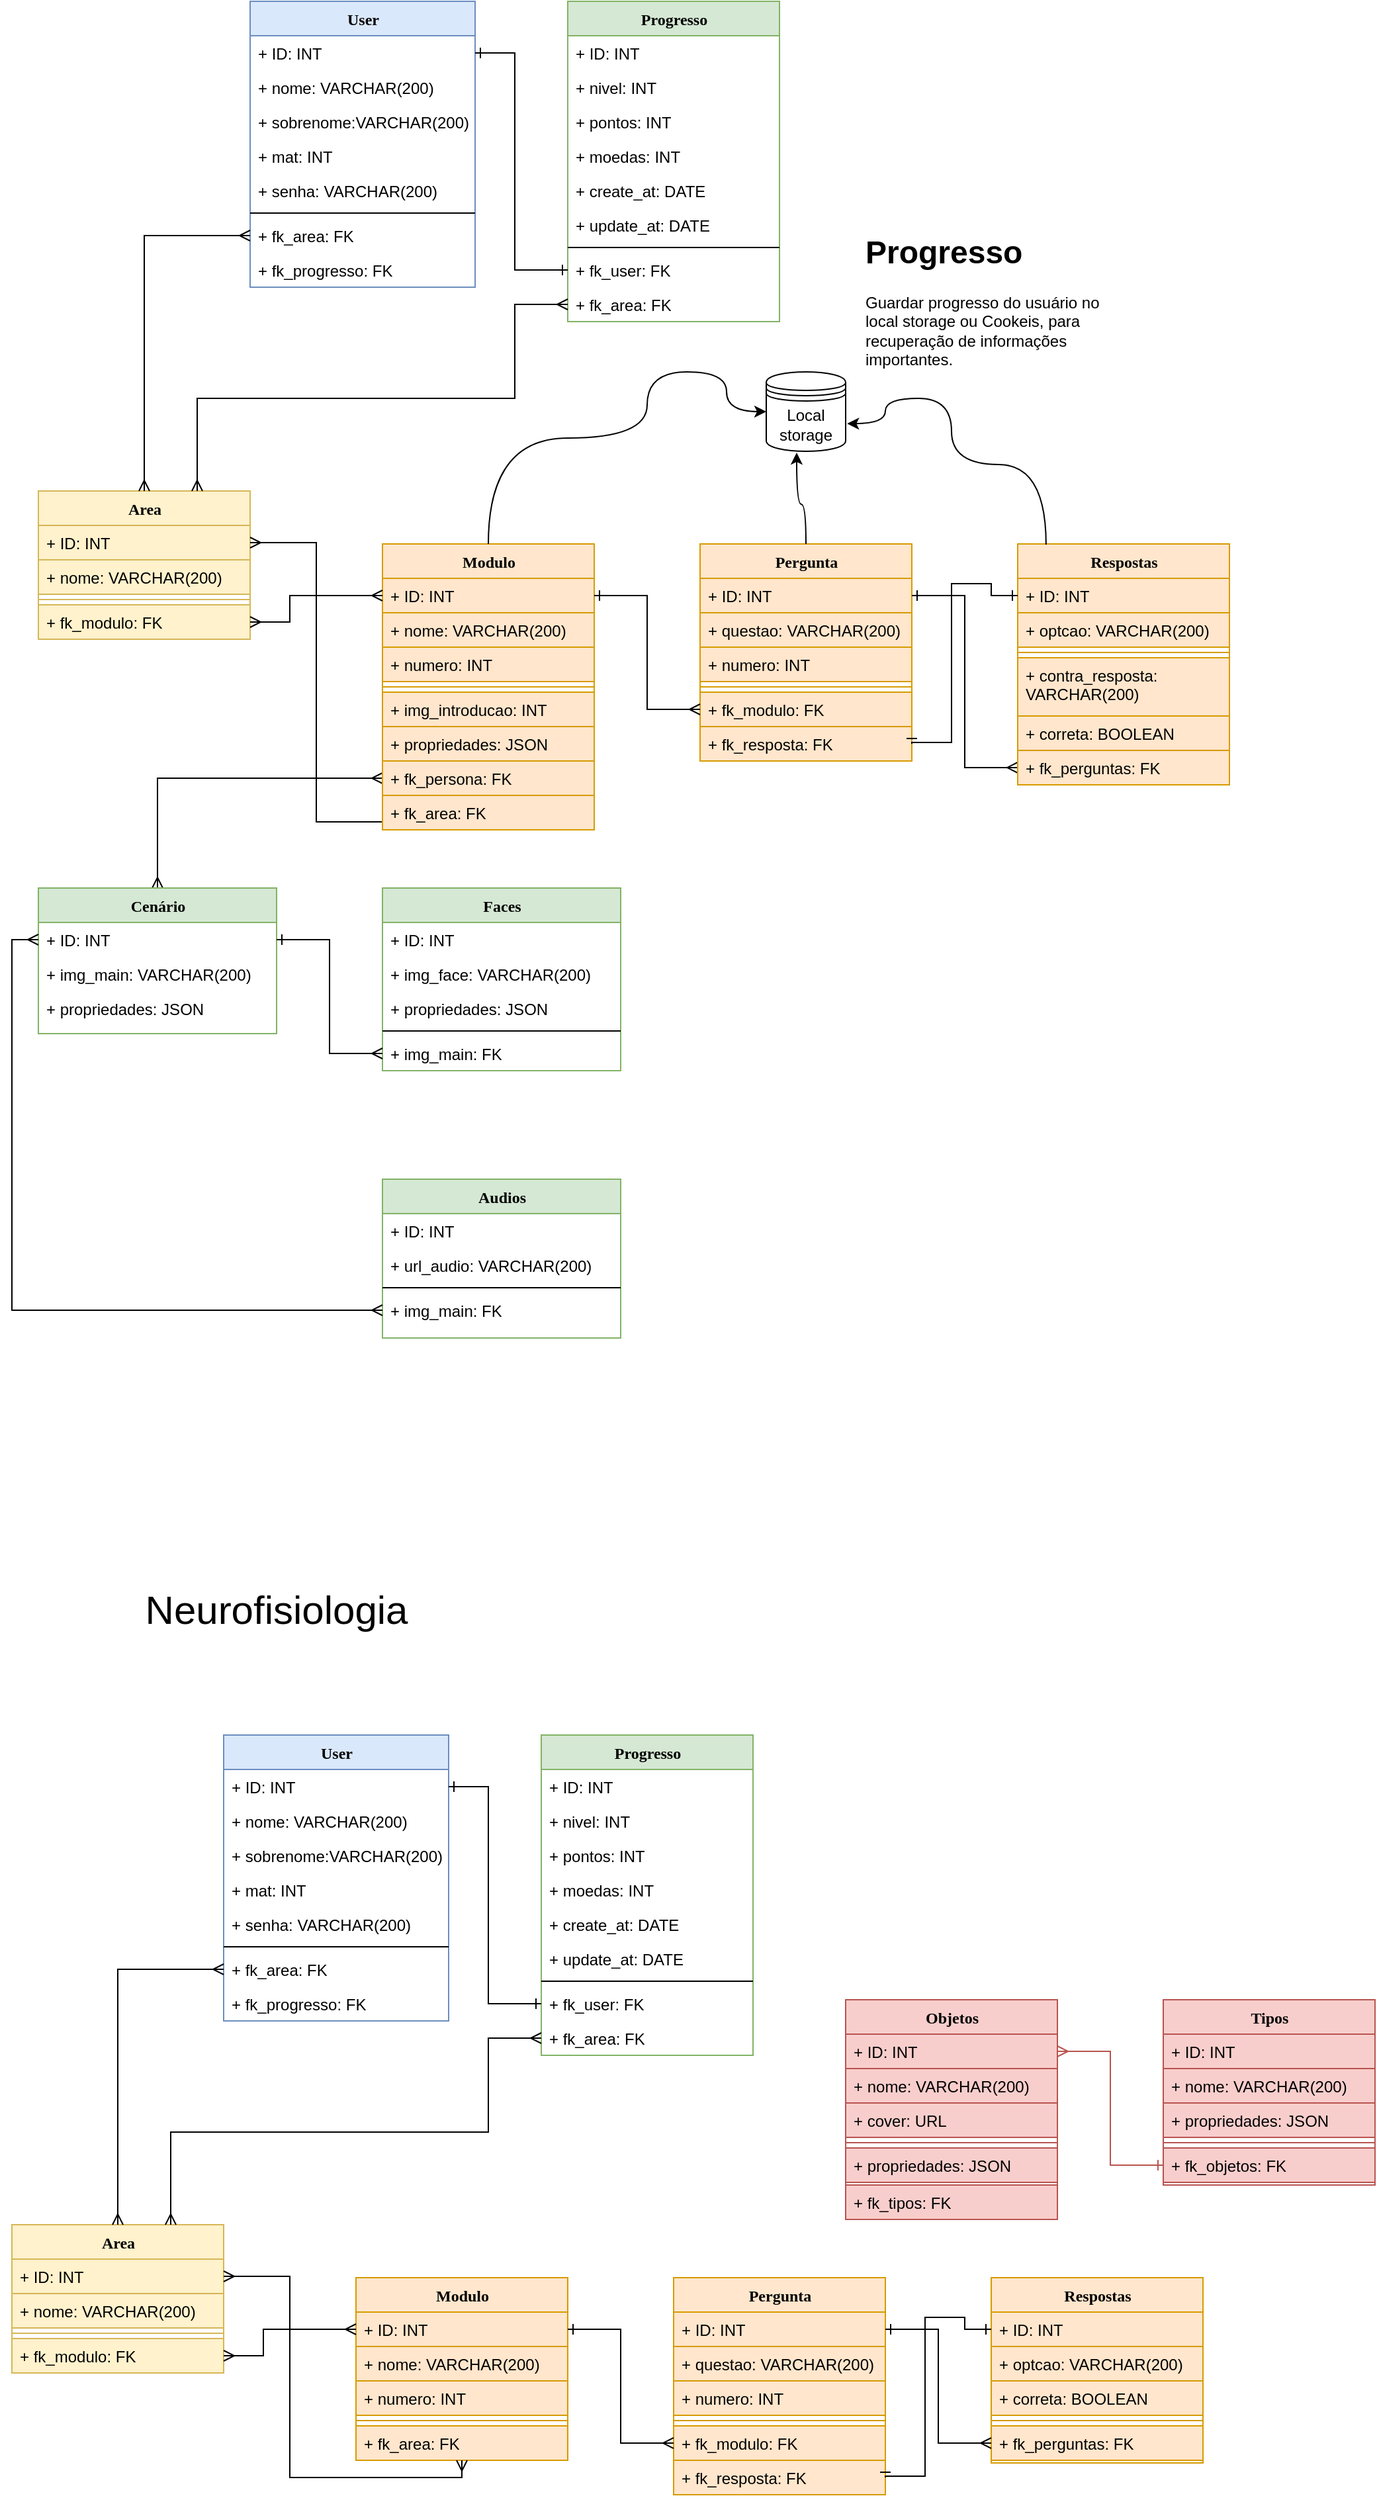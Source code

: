 <mxfile version="22.1.18" type="google">
  <diagram name="DATA-BASE" id="9f46799a-70d6-7492-0946-bef42562c5a5">
    <mxGraphModel grid="1" page="1" gridSize="10" guides="1" tooltips="1" connect="1" arrows="1" fold="1" pageScale="1" pageWidth="1100" pageHeight="850" background="none" math="0" shadow="0">
      <root>
        <mxCell id="0" />
        <mxCell id="1" parent="0" />
        <mxCell id="78961159f06e98e8-17" value="User" style="swimlane;html=1;fontStyle=1;align=center;verticalAlign=top;childLayout=stackLayout;horizontal=1;startSize=26;horizontalStack=0;resizeParent=1;resizeLast=0;collapsible=1;marginBottom=0;swimlaneFillColor=#ffffff;rounded=0;shadow=0;comic=0;labelBackgroundColor=none;strokeWidth=1;fillColor=#dae8fc;fontFamily=Verdana;fontSize=12;strokeColor=#6c8ebf;" vertex="1" parent="1">
          <mxGeometry x="260" y="90" width="170" height="216" as="geometry" />
        </mxCell>
        <mxCell id="beg47-VF8UMY4uPwp7Ge-43" value="+ ID: INT" style="text;html=1;strokeColor=none;fillColor=none;align=left;verticalAlign=top;spacingLeft=4;spacingRight=4;whiteSpace=wrap;overflow=hidden;rotatable=0;points=[[0,0.5],[1,0.5]];portConstraint=eastwest;" vertex="1" parent="78961159f06e98e8-17">
          <mxGeometry y="26" width="170" height="26" as="geometry" />
        </mxCell>
        <mxCell id="78961159f06e98e8-21" value="+ nome: VARCHAR(200)" style="text;html=1;strokeColor=none;fillColor=none;align=left;verticalAlign=top;spacingLeft=4;spacingRight=4;whiteSpace=wrap;overflow=hidden;rotatable=0;points=[[0,0.5],[1,0.5]];portConstraint=eastwest;" vertex="1" parent="78961159f06e98e8-17">
          <mxGeometry y="52" width="170" height="26" as="geometry" />
        </mxCell>
        <mxCell id="78961159f06e98e8-23" value="+ sobrenome:VARCHAR(200)" style="text;html=1;strokeColor=none;fillColor=none;align=left;verticalAlign=top;spacingLeft=4;spacingRight=4;whiteSpace=wrap;overflow=hidden;rotatable=0;points=[[0,0.5],[1,0.5]];portConstraint=eastwest;" vertex="1" parent="78961159f06e98e8-17">
          <mxGeometry y="78" width="170" height="26" as="geometry" />
        </mxCell>
        <mxCell id="78961159f06e98e8-25" value="+ mat: INT" style="text;html=1;strokeColor=none;fillColor=none;align=left;verticalAlign=top;spacingLeft=4;spacingRight=4;whiteSpace=wrap;overflow=hidden;rotatable=0;points=[[0,0.5],[1,0.5]];portConstraint=eastwest;" vertex="1" parent="78961159f06e98e8-17">
          <mxGeometry y="104" width="170" height="26" as="geometry" />
        </mxCell>
        <mxCell id="78961159f06e98e8-26" value="+ senha: VARCHAR(200)" style="text;html=1;strokeColor=none;fillColor=none;align=left;verticalAlign=top;spacingLeft=4;spacingRight=4;whiteSpace=wrap;overflow=hidden;rotatable=0;points=[[0,0.5],[1,0.5]];portConstraint=eastwest;" vertex="1" parent="78961159f06e98e8-17">
          <mxGeometry y="130" width="170" height="26" as="geometry" />
        </mxCell>
        <mxCell id="78961159f06e98e8-19" value="" style="line;html=1;strokeWidth=1;fillColor=none;align=left;verticalAlign=middle;spacingTop=-1;spacingLeft=3;spacingRight=3;rotatable=0;labelPosition=right;points=[];portConstraint=eastwest;" vertex="1" parent="78961159f06e98e8-17">
          <mxGeometry y="156" width="170" height="8" as="geometry" />
        </mxCell>
        <mxCell id="78961159f06e98e8-20" value="+ fk_area: FK" style="text;html=1;strokeColor=none;fillColor=none;align=left;verticalAlign=top;spacingLeft=4;spacingRight=4;whiteSpace=wrap;overflow=hidden;rotatable=0;points=[[0,0.5],[1,0.5]];portConstraint=eastwest;" vertex="1" parent="78961159f06e98e8-17">
          <mxGeometry y="164" width="170" height="26" as="geometry" />
        </mxCell>
        <mxCell id="78961159f06e98e8-27" value="+ fk_progresso: FK" style="text;html=1;strokeColor=none;fillColor=none;align=left;verticalAlign=top;spacingLeft=4;spacingRight=4;whiteSpace=wrap;overflow=hidden;rotatable=0;points=[[0,0.5],[1,0.5]];portConstraint=eastwest;" vertex="1" parent="78961159f06e98e8-17">
          <mxGeometry y="190" width="170" height="26" as="geometry" />
        </mxCell>
        <mxCell id="78961159f06e98e8-30" value="Area" style="swimlane;html=1;fontStyle=1;align=center;verticalAlign=top;childLayout=stackLayout;horizontal=1;startSize=26;horizontalStack=0;resizeParent=1;resizeLast=0;collapsible=1;marginBottom=0;swimlaneFillColor=#ffffff;rounded=0;shadow=0;comic=0;labelBackgroundColor=none;strokeWidth=1;fillColor=#fff2cc;fontFamily=Verdana;fontSize=12;strokeColor=#d6b656;" vertex="1" parent="1">
          <mxGeometry x="100" y="460" width="160" height="112" as="geometry" />
        </mxCell>
        <mxCell id="78961159f06e98e8-31" value="+ ID: INT" style="text;html=1;strokeColor=#d6b656;fillColor=#fff2cc;align=left;verticalAlign=top;spacingLeft=4;spacingRight=4;whiteSpace=wrap;overflow=hidden;rotatable=0;points=[[0,0.5],[1,0.5]];portConstraint=eastwest;" vertex="1" parent="78961159f06e98e8-30">
          <mxGeometry y="26" width="160" height="26" as="geometry" />
        </mxCell>
        <mxCell id="78961159f06e98e8-32" value="+ nome: VARCHAR(200)" style="text;html=1;strokeColor=#d6b656;fillColor=#fff2cc;align=left;verticalAlign=top;spacingLeft=4;spacingRight=4;whiteSpace=wrap;overflow=hidden;rotatable=0;points=[[0,0.5],[1,0.5]];portConstraint=eastwest;" vertex="1" parent="78961159f06e98e8-30">
          <mxGeometry y="52" width="160" height="26" as="geometry" />
        </mxCell>
        <mxCell id="78961159f06e98e8-38" value="" style="line;html=1;strokeWidth=1;fillColor=#fff2cc;align=left;verticalAlign=middle;spacingTop=-1;spacingLeft=3;spacingRight=3;rotatable=0;labelPosition=right;points=[];portConstraint=eastwest;strokeColor=#d6b656;" vertex="1" parent="78961159f06e98e8-30">
          <mxGeometry y="78" width="160" height="8" as="geometry" />
        </mxCell>
        <mxCell id="78961159f06e98e8-39" value="+ fk_modulo: FK" style="text;html=1;strokeColor=#d6b656;fillColor=#fff2cc;align=left;verticalAlign=top;spacingLeft=4;spacingRight=4;whiteSpace=wrap;overflow=hidden;rotatable=0;points=[[0,0.5],[1,0.5]];portConstraint=eastwest;" vertex="1" parent="78961159f06e98e8-30">
          <mxGeometry y="86" width="160" height="26" as="geometry" />
        </mxCell>
        <mxCell id="78961159f06e98e8-43" value="Modulo" style="swimlane;html=1;fontStyle=1;align=center;verticalAlign=top;childLayout=stackLayout;horizontal=1;startSize=26;horizontalStack=0;resizeParent=1;resizeLast=0;collapsible=1;marginBottom=0;swimlaneFillColor=#ffffff;rounded=0;shadow=0;comic=0;labelBackgroundColor=none;strokeWidth=1;fillColor=#ffe6cc;fontFamily=Verdana;fontSize=12;strokeColor=#d79b00;" vertex="1" parent="1">
          <mxGeometry x="360" y="500" width="160" height="164" as="geometry" />
        </mxCell>
        <mxCell id="78961159f06e98e8-44" value="+ ID: INT" style="text;html=1;strokeColor=#d79b00;fillColor=#ffe6cc;align=left;verticalAlign=top;spacingLeft=4;spacingRight=4;whiteSpace=wrap;overflow=hidden;rotatable=0;points=[[0,0.5],[1,0.5]];portConstraint=eastwest;" vertex="1" parent="78961159f06e98e8-43">
          <mxGeometry y="26" width="160" height="26" as="geometry" />
        </mxCell>
        <mxCell id="78961159f06e98e8-45" value="+ nome: VARCHAR(200)" style="text;html=1;strokeColor=#d79b00;fillColor=#ffe6cc;align=left;verticalAlign=top;spacingLeft=4;spacingRight=4;whiteSpace=wrap;overflow=hidden;rotatable=0;points=[[0,0.5],[1,0.5]];portConstraint=eastwest;" vertex="1" parent="78961159f06e98e8-43">
          <mxGeometry y="52" width="160" height="26" as="geometry" />
        </mxCell>
        <mxCell id="78961159f06e98e8-49" value="+ numero: INT" style="text;html=1;strokeColor=#d79b00;fillColor=#ffe6cc;align=left;verticalAlign=top;spacingLeft=4;spacingRight=4;whiteSpace=wrap;overflow=hidden;rotatable=0;points=[[0,0.5],[1,0.5]];portConstraint=eastwest;" vertex="1" parent="78961159f06e98e8-43">
          <mxGeometry y="78" width="160" height="26" as="geometry" />
        </mxCell>
        <mxCell id="78961159f06e98e8-51" value="" style="line;html=1;strokeWidth=1;fillColor=#ffe6cc;align=left;verticalAlign=middle;spacingTop=-1;spacingLeft=3;spacingRight=3;rotatable=0;labelPosition=right;points=[];portConstraint=eastwest;strokeColor=#d79b00;" vertex="1" parent="78961159f06e98e8-43">
          <mxGeometry y="104" width="160" height="8" as="geometry" />
        </mxCell>
        <mxCell id="oX6lLLU1Of2qMN8FdFvv-1" value="+ img_introducao: INT" style="text;html=1;strokeColor=#d79b00;fillColor=#ffe6cc;align=left;verticalAlign=top;spacingLeft=4;spacingRight=4;whiteSpace=wrap;overflow=hidden;rotatable=0;points=[[0,0.5],[1,0.5]];portConstraint=eastwest;" vertex="1" parent="78961159f06e98e8-43">
          <mxGeometry y="112" width="160" height="26" as="geometry" />
        </mxCell>
        <mxCell id="oX6lLLU1Of2qMN8FdFvv-2" value="+ propriedades: JSON" style="text;html=1;strokeColor=#d79b00;fillColor=#ffe6cc;align=left;verticalAlign=top;spacingLeft=4;spacingRight=4;whiteSpace=wrap;overflow=hidden;rotatable=0;points=[[0,0.5],[1,0.5]];portConstraint=eastwest;" vertex="1" parent="78961159f06e98e8-43">
          <mxGeometry y="138" width="160" height="26" as="geometry" />
        </mxCell>
        <mxCell id="beg47-VF8UMY4uPwp7Ge-9" value="Respostas" style="swimlane;html=1;fontStyle=1;align=center;verticalAlign=top;childLayout=stackLayout;horizontal=1;startSize=26;horizontalStack=0;resizeParent=1;resizeLast=0;collapsible=1;marginBottom=0;swimlaneFillColor=#ffffff;rounded=0;shadow=0;comic=0;labelBackgroundColor=none;strokeWidth=1;fillColor=#ffe6cc;fontFamily=Verdana;fontSize=12;strokeColor=#d79b00;" vertex="1" parent="1">
          <mxGeometry x="840" y="500" width="160" height="140" as="geometry" />
        </mxCell>
        <mxCell id="beg47-VF8UMY4uPwp7Ge-10" value="+ ID: INT" style="text;html=1;strokeColor=#d79b00;fillColor=#ffe6cc;align=left;verticalAlign=top;spacingLeft=4;spacingRight=4;whiteSpace=wrap;overflow=hidden;rotatable=0;points=[[0,0.5],[1,0.5]];portConstraint=eastwest;" vertex="1" parent="beg47-VF8UMY4uPwp7Ge-9">
          <mxGeometry y="26" width="160" height="26" as="geometry" />
        </mxCell>
        <mxCell id="beg47-VF8UMY4uPwp7Ge-11" value="+ optcao: VARCHAR(200)" style="text;html=1;strokeColor=#d79b00;fillColor=#ffe6cc;align=left;verticalAlign=top;spacingLeft=4;spacingRight=4;whiteSpace=wrap;overflow=hidden;rotatable=0;points=[[0,0.5],[1,0.5]];portConstraint=eastwest;" vertex="1" parent="beg47-VF8UMY4uPwp7Ge-9">
          <mxGeometry y="52" width="160" height="26" as="geometry" />
        </mxCell>
        <mxCell id="beg47-VF8UMY4uPwp7Ge-14" value="" style="line;html=1;strokeWidth=1;fillColor=#ffe6cc;align=left;verticalAlign=middle;spacingTop=-1;spacingLeft=3;spacingRight=3;rotatable=0;labelPosition=right;points=[];portConstraint=eastwest;strokeColor=#d79b00;" vertex="1" parent="beg47-VF8UMY4uPwp7Ge-9">
          <mxGeometry y="78" width="160" height="8" as="geometry" />
        </mxCell>
        <mxCell id="WMBkzQiCHUTAvZNzqMJ8-2" value="+ contra_resposta: VARCHAR(200)" style="text;html=1;strokeColor=#d79b00;fillColor=#ffe6cc;align=left;verticalAlign=top;spacingLeft=4;spacingRight=4;whiteSpace=wrap;overflow=hidden;rotatable=0;points=[[0,0.5],[1,0.5]];portConstraint=eastwest;" vertex="1" parent="beg47-VF8UMY4uPwp7Ge-9">
          <mxGeometry y="86" width="160" height="44" as="geometry" />
        </mxCell>
        <mxCell id="beg47-VF8UMY4uPwp7Ge-18" value="Pergunta" style="swimlane;html=1;fontStyle=1;align=center;verticalAlign=top;childLayout=stackLayout;horizontal=1;startSize=26;horizontalStack=0;resizeParent=1;resizeLast=0;collapsible=1;marginBottom=0;swimlaneFillColor=#ffffff;rounded=0;shadow=0;comic=0;labelBackgroundColor=none;strokeWidth=1;fillColor=#ffe6cc;fontFamily=Verdana;fontSize=12;strokeColor=#d79b00;" vertex="1" parent="1">
          <mxGeometry x="600" y="500" width="160" height="164" as="geometry" />
        </mxCell>
        <mxCell id="beg47-VF8UMY4uPwp7Ge-19" value="+ ID: INT" style="text;html=1;strokeColor=#d79b00;fillColor=#ffe6cc;align=left;verticalAlign=top;spacingLeft=4;spacingRight=4;whiteSpace=wrap;overflow=hidden;rotatable=0;points=[[0,0.5],[1,0.5]];portConstraint=eastwest;" vertex="1" parent="beg47-VF8UMY4uPwp7Ge-18">
          <mxGeometry y="26" width="160" height="26" as="geometry" />
        </mxCell>
        <mxCell id="beg47-VF8UMY4uPwp7Ge-20" value="+ questao: VARCHAR(200)" style="text;html=1;strokeColor=#d79b00;fillColor=#ffe6cc;align=left;verticalAlign=top;spacingLeft=4;spacingRight=4;whiteSpace=wrap;overflow=hidden;rotatable=0;points=[[0,0.5],[1,0.5]];portConstraint=eastwest;" vertex="1" parent="beg47-VF8UMY4uPwp7Ge-18">
          <mxGeometry y="52" width="160" height="26" as="geometry" />
        </mxCell>
        <mxCell id="beg47-VF8UMY4uPwp7Ge-21" value="+ numero: INT" style="text;html=1;strokeColor=#d79b00;fillColor=#ffe6cc;align=left;verticalAlign=top;spacingLeft=4;spacingRight=4;whiteSpace=wrap;overflow=hidden;rotatable=0;points=[[0,0.5],[1,0.5]];portConstraint=eastwest;" vertex="1" parent="beg47-VF8UMY4uPwp7Ge-18">
          <mxGeometry y="78" width="160" height="26" as="geometry" />
        </mxCell>
        <mxCell id="beg47-VF8UMY4uPwp7Ge-23" value="" style="line;html=1;strokeWidth=1;fillColor=#ffe6cc;align=left;verticalAlign=middle;spacingTop=-1;spacingLeft=3;spacingRight=3;rotatable=0;labelPosition=right;points=[];portConstraint=eastwest;strokeColor=#d79b00;" vertex="1" parent="beg47-VF8UMY4uPwp7Ge-18">
          <mxGeometry y="104" width="160" height="8" as="geometry" />
        </mxCell>
        <mxCell id="beg47-VF8UMY4uPwp7Ge-24" value="+ fk_modulo: FK" style="text;html=1;strokeColor=#d79b00;fillColor=#ffe6cc;align=left;verticalAlign=top;spacingLeft=4;spacingRight=4;whiteSpace=wrap;overflow=hidden;rotatable=0;points=[[0,0.5],[1,0.5]];portConstraint=eastwest;" vertex="1" parent="beg47-VF8UMY4uPwp7Ge-18">
          <mxGeometry y="112" width="160" height="26" as="geometry" />
        </mxCell>
        <mxCell id="C6D04rZ0fl_inAqy1CcV-1" value="+ fk_resposta: FK" style="text;html=1;strokeColor=#d79b00;fillColor=#ffe6cc;align=left;verticalAlign=top;spacingLeft=4;spacingRight=4;whiteSpace=wrap;overflow=hidden;rotatable=0;points=[[0,0.5],[1,0.5]];portConstraint=eastwest;" vertex="1" parent="beg47-VF8UMY4uPwp7Ge-18">
          <mxGeometry y="138" width="160" height="26" as="geometry" />
        </mxCell>
        <mxCell id="beg47-VF8UMY4uPwp7Ge-26" style="edgeStyle=orthogonalEdgeStyle;rounded=0;orthogonalLoop=1;jettySize=auto;html=1;exitX=0;exitY=0.5;exitDx=0;exitDy=0;startArrow=ERmany;startFill=0;endArrow=ERmany;endFill=0;" edge="1" parent="1" source="78961159f06e98e8-20" target="78961159f06e98e8-30">
          <mxGeometry relative="1" as="geometry" />
        </mxCell>
        <mxCell id="beg47-VF8UMY4uPwp7Ge-27" value="Progresso" style="swimlane;html=1;fontStyle=1;align=center;verticalAlign=top;childLayout=stackLayout;horizontal=1;startSize=26;horizontalStack=0;resizeParent=1;resizeLast=0;collapsible=1;marginBottom=0;swimlaneFillColor=#ffffff;rounded=0;shadow=0;comic=0;labelBackgroundColor=none;strokeWidth=1;fillColor=#d5e8d4;fontFamily=Verdana;fontSize=12;strokeColor=#82b366;" vertex="1" parent="1">
          <mxGeometry x="500" y="90" width="160" height="242" as="geometry">
            <mxRectangle x="500" y="90" width="110" height="30" as="alternateBounds" />
          </mxGeometry>
        </mxCell>
        <mxCell id="beg47-VF8UMY4uPwp7Ge-45" value="+ ID: INT" style="text;html=1;strokeColor=none;fillColor=none;align=left;verticalAlign=top;spacingLeft=4;spacingRight=4;whiteSpace=wrap;overflow=hidden;rotatable=0;points=[[0,0.5],[1,0.5]];portConstraint=eastwest;" vertex="1" parent="beg47-VF8UMY4uPwp7Ge-27">
          <mxGeometry y="26" width="160" height="26" as="geometry" />
        </mxCell>
        <mxCell id="beg47-VF8UMY4uPwp7Ge-30" value="+ nivel: INT" style="text;html=1;strokeColor=none;fillColor=none;align=left;verticalAlign=top;spacingLeft=4;spacingRight=4;whiteSpace=wrap;overflow=hidden;rotatable=0;points=[[0,0.5],[1,0.5]];portConstraint=eastwest;" vertex="1" parent="beg47-VF8UMY4uPwp7Ge-27">
          <mxGeometry y="52" width="160" height="26" as="geometry" />
        </mxCell>
        <mxCell id="beg47-VF8UMY4uPwp7Ge-31" value="+ pontos: INT" style="text;html=1;strokeColor=none;fillColor=none;align=left;verticalAlign=top;spacingLeft=4;spacingRight=4;whiteSpace=wrap;overflow=hidden;rotatable=0;points=[[0,0.5],[1,0.5]];portConstraint=eastwest;" vertex="1" parent="beg47-VF8UMY4uPwp7Ge-27">
          <mxGeometry y="78" width="160" height="26" as="geometry" />
        </mxCell>
        <mxCell id="beg47-VF8UMY4uPwp7Ge-32" value="+ moedas: INT" style="text;html=1;strokeColor=none;fillColor=none;align=left;verticalAlign=top;spacingLeft=4;spacingRight=4;whiteSpace=wrap;overflow=hidden;rotatable=0;points=[[0,0.5],[1,0.5]];portConstraint=eastwest;" vertex="1" parent="beg47-VF8UMY4uPwp7Ge-27">
          <mxGeometry y="104" width="160" height="26" as="geometry" />
        </mxCell>
        <mxCell id="beg47-VF8UMY4uPwp7Ge-41" value="+ create_at: DATE" style="text;html=1;strokeColor=none;fillColor=none;align=left;verticalAlign=top;spacingLeft=4;spacingRight=4;whiteSpace=wrap;overflow=hidden;rotatable=0;points=[[0,0.5],[1,0.5]];portConstraint=eastwest;" vertex="1" parent="beg47-VF8UMY4uPwp7Ge-27">
          <mxGeometry y="130" width="160" height="26" as="geometry" />
        </mxCell>
        <mxCell id="beg47-VF8UMY4uPwp7Ge-40" value="+ update_at: DATE" style="text;html=1;strokeColor=none;fillColor=none;align=left;verticalAlign=top;spacingLeft=4;spacingRight=4;whiteSpace=wrap;overflow=hidden;rotatable=0;points=[[0,0.5],[1,0.5]];portConstraint=eastwest;" vertex="1" parent="beg47-VF8UMY4uPwp7Ge-27">
          <mxGeometry y="156" width="160" height="26" as="geometry" />
        </mxCell>
        <mxCell id="beg47-VF8UMY4uPwp7Ge-33" value="" style="line;html=1;strokeWidth=1;fillColor=none;align=left;verticalAlign=middle;spacingTop=-1;spacingLeft=3;spacingRight=3;rotatable=0;labelPosition=right;points=[];portConstraint=eastwest;" vertex="1" parent="beg47-VF8UMY4uPwp7Ge-27">
          <mxGeometry y="182" width="160" height="8" as="geometry" />
        </mxCell>
        <mxCell id="beg47-VF8UMY4uPwp7Ge-39" value="+ fk_user: FK" style="text;html=1;strokeColor=none;fillColor=none;align=left;verticalAlign=top;spacingLeft=4;spacingRight=4;whiteSpace=wrap;overflow=hidden;rotatable=0;points=[[0,0.5],[1,0.5]];portConstraint=eastwest;" vertex="1" parent="beg47-VF8UMY4uPwp7Ge-27">
          <mxGeometry y="190" width="160" height="26" as="geometry" />
        </mxCell>
        <mxCell id="beg47-VF8UMY4uPwp7Ge-34" value="+ fk_area: FK" style="text;html=1;strokeColor=none;fillColor=none;align=left;verticalAlign=top;spacingLeft=4;spacingRight=4;whiteSpace=wrap;overflow=hidden;rotatable=0;points=[[0,0.5],[1,0.5]];portConstraint=eastwest;" vertex="1" parent="beg47-VF8UMY4uPwp7Ge-27">
          <mxGeometry y="216" width="160" height="26" as="geometry" />
        </mxCell>
        <mxCell id="beg47-VF8UMY4uPwp7Ge-42" style="edgeStyle=orthogonalEdgeStyle;rounded=0;orthogonalLoop=1;jettySize=auto;html=1;exitX=0;exitY=0.5;exitDx=0;exitDy=0;entryX=1;entryY=0.5;entryDx=0;entryDy=0;startArrow=ERone;startFill=0;endArrow=ERone;endFill=0;" edge="1" parent="1" source="beg47-VF8UMY4uPwp7Ge-39" target="beg47-VF8UMY4uPwp7Ge-43">
          <mxGeometry relative="1" as="geometry">
            <Array as="points">
              <mxPoint x="460" y="293" />
              <mxPoint x="460" y="129" />
            </Array>
          </mxGeometry>
        </mxCell>
        <mxCell id="beg47-VF8UMY4uPwp7Ge-46" style="edgeStyle=orthogonalEdgeStyle;rounded=0;orthogonalLoop=1;jettySize=auto;html=1;exitX=0;exitY=0.5;exitDx=0;exitDy=0;entryX=0.75;entryY=0;entryDx=0;entryDy=0;endArrow=ERmany;endFill=0;startArrow=ERmany;startFill=0;" edge="1" parent="1" source="beg47-VF8UMY4uPwp7Ge-34" target="78961159f06e98e8-30">
          <mxGeometry relative="1" as="geometry">
            <Array as="points">
              <mxPoint x="460" y="319" />
              <mxPoint x="460" y="390" />
              <mxPoint x="220" y="390" />
            </Array>
          </mxGeometry>
        </mxCell>
        <mxCell id="beg47-VF8UMY4uPwp7Ge-48" style="edgeStyle=orthogonalEdgeStyle;rounded=0;orthogonalLoop=1;jettySize=auto;html=1;exitX=1;exitY=0.5;exitDx=0;exitDy=0;endArrow=ERmany;endFill=0;startArrow=ERmany;startFill=0;entryX=0.498;entryY=1.007;entryDx=0;entryDy=0;entryPerimeter=0;" edge="1" parent="1" source="78961159f06e98e8-31" target="KYvkh77l0pfcZgYeeCrb-2">
          <mxGeometry relative="1" as="geometry">
            <Array as="points">
              <mxPoint x="310" y="499" />
              <mxPoint x="310" y="710" />
              <mxPoint x="440" y="710" />
            </Array>
            <mxPoint x="440" y="710" as="targetPoint" />
          </mxGeometry>
        </mxCell>
        <mxCell id="beg47-VF8UMY4uPwp7Ge-49" style="edgeStyle=orthogonalEdgeStyle;rounded=0;orthogonalLoop=1;jettySize=auto;html=1;exitX=0;exitY=0.5;exitDx=0;exitDy=0;entryX=1;entryY=0.5;entryDx=0;entryDy=0;startArrow=ERmany;startFill=0;endArrow=ERmany;endFill=0;" edge="1" parent="1" source="78961159f06e98e8-44" target="78961159f06e98e8-39">
          <mxGeometry relative="1" as="geometry">
            <Array as="points">
              <mxPoint x="290" y="539" />
              <mxPoint x="290" y="559" />
            </Array>
          </mxGeometry>
        </mxCell>
        <mxCell id="beg47-VF8UMY4uPwp7Ge-54" style="edgeStyle=orthogonalEdgeStyle;rounded=0;orthogonalLoop=1;jettySize=auto;html=1;exitX=1;exitY=0.5;exitDx=0;exitDy=0;entryX=0;entryY=0.5;entryDx=0;entryDy=0;endArrow=ERmany;endFill=0;startArrow=ERone;startFill=0;" edge="1" parent="1" source="78961159f06e98e8-44" target="beg47-VF8UMY4uPwp7Ge-24">
          <mxGeometry relative="1" as="geometry" />
        </mxCell>
        <mxCell id="beg47-VF8UMY4uPwp7Ge-55" style="edgeStyle=orthogonalEdgeStyle;rounded=0;orthogonalLoop=1;jettySize=auto;html=1;exitX=1;exitY=0.5;exitDx=0;exitDy=0;entryX=0;entryY=0.5;entryDx=0;entryDy=0;endArrow=ERmany;endFill=0;startArrow=ERone;startFill=0;" edge="1" parent="1" source="beg47-VF8UMY4uPwp7Ge-19" target="beg47-VF8UMY4uPwp7Ge-15">
          <mxGeometry relative="1" as="geometry" />
        </mxCell>
        <mxCell id="KYvkh77l0pfcZgYeeCrb-3" style="edgeStyle=orthogonalEdgeStyle;rounded=0;orthogonalLoop=1;jettySize=auto;html=1;endArrow=ERmany;endFill=0;startArrow=ERmany;startFill=0;" edge="1" parent="1" source="beg47-VF8UMY4uPwp7Ge-60" target="78961159f06e98e8-52">
          <mxGeometry relative="1" as="geometry" />
        </mxCell>
        <mxCell id="beg47-VF8UMY4uPwp7Ge-60" value="Cenário" style="swimlane;html=1;fontStyle=1;align=center;verticalAlign=top;childLayout=stackLayout;horizontal=1;startSize=26;horizontalStack=0;resizeParent=1;resizeLast=0;collapsible=1;marginBottom=0;swimlaneFillColor=#ffffff;rounded=0;shadow=0;comic=0;labelBackgroundColor=none;strokeWidth=1;fillColor=#d5e8d4;fontFamily=Verdana;fontSize=12;strokeColor=#82b366;" vertex="1" parent="1">
          <mxGeometry x="100" y="760" width="180" height="110" as="geometry">
            <mxRectangle x="500" y="90" width="110" height="30" as="alternateBounds" />
          </mxGeometry>
        </mxCell>
        <mxCell id="beg47-VF8UMY4uPwp7Ge-61" value="+ ID: INT" style="text;html=1;strokeColor=none;fillColor=none;align=left;verticalAlign=top;spacingLeft=4;spacingRight=4;whiteSpace=wrap;overflow=hidden;rotatable=0;points=[[0,0.5],[1,0.5]];portConstraint=eastwest;" vertex="1" parent="beg47-VF8UMY4uPwp7Ge-60">
          <mxGeometry y="26" width="180" height="26" as="geometry" />
        </mxCell>
        <mxCell id="beg47-VF8UMY4uPwp7Ge-62" value="+ img_main: VARCHAR(200)" style="text;html=1;strokeColor=none;fillColor=none;align=left;verticalAlign=top;spacingLeft=4;spacingRight=4;whiteSpace=wrap;overflow=hidden;rotatable=0;points=[[0,0.5],[1,0.5]];portConstraint=eastwest;" vertex="1" parent="beg47-VF8UMY4uPwp7Ge-60">
          <mxGeometry y="52" width="180" height="26" as="geometry" />
        </mxCell>
        <mxCell id="i3ZnaIDYfwr0bwp8XQPy-2" value="+ propriedades: JSON" style="text;html=1;strokeColor=none;fillColor=none;align=left;verticalAlign=top;spacingLeft=4;spacingRight=4;whiteSpace=wrap;overflow=hidden;rotatable=0;points=[[0,0.5],[1,0.5]];portConstraint=eastwest;" vertex="1" parent="beg47-VF8UMY4uPwp7Ge-60">
          <mxGeometry y="78" width="180" height="32" as="geometry" />
        </mxCell>
        <mxCell id="beg47-VF8UMY4uPwp7Ge-71" value="Faces" style="swimlane;html=1;fontStyle=1;align=center;verticalAlign=top;childLayout=stackLayout;horizontal=1;startSize=26;horizontalStack=0;resizeParent=1;resizeLast=0;collapsible=1;marginBottom=0;swimlaneFillColor=#ffffff;rounded=0;shadow=0;comic=0;labelBackgroundColor=none;strokeWidth=1;fillColor=#d5e8d4;fontFamily=Verdana;fontSize=12;strokeColor=#82b366;" vertex="1" parent="1">
          <mxGeometry x="360" y="760" width="180" height="138" as="geometry">
            <mxRectangle x="500" y="90" width="110" height="30" as="alternateBounds" />
          </mxGeometry>
        </mxCell>
        <mxCell id="beg47-VF8UMY4uPwp7Ge-72" value="+ ID: INT" style="text;html=1;strokeColor=none;fillColor=none;align=left;verticalAlign=top;spacingLeft=4;spacingRight=4;whiteSpace=wrap;overflow=hidden;rotatable=0;points=[[0,0.5],[1,0.5]];portConstraint=eastwest;" vertex="1" parent="beg47-VF8UMY4uPwp7Ge-71">
          <mxGeometry y="26" width="180" height="26" as="geometry" />
        </mxCell>
        <mxCell id="beg47-VF8UMY4uPwp7Ge-73" value="+ img_face: VARCHAR(200)" style="text;html=1;strokeColor=none;fillColor=none;align=left;verticalAlign=top;spacingLeft=4;spacingRight=4;whiteSpace=wrap;overflow=hidden;rotatable=0;points=[[0,0.5],[1,0.5]];portConstraint=eastwest;" vertex="1" parent="beg47-VF8UMY4uPwp7Ge-71">
          <mxGeometry y="52" width="180" height="26" as="geometry" />
        </mxCell>
        <mxCell id="i3ZnaIDYfwr0bwp8XQPy-3" value="+ propriedades: JSON" style="text;html=1;strokeColor=none;fillColor=none;align=left;verticalAlign=top;spacingLeft=4;spacingRight=4;whiteSpace=wrap;overflow=hidden;rotatable=0;points=[[0,0.5],[1,0.5]];portConstraint=eastwest;" vertex="1" parent="beg47-VF8UMY4uPwp7Ge-71">
          <mxGeometry y="78" width="180" height="26" as="geometry" />
        </mxCell>
        <mxCell id="beg47-VF8UMY4uPwp7Ge-74" value="" style="line;html=1;strokeWidth=1;fillColor=none;align=left;verticalAlign=middle;spacingTop=-1;spacingLeft=3;spacingRight=3;rotatable=0;labelPosition=right;points=[];portConstraint=eastwest;" vertex="1" parent="beg47-VF8UMY4uPwp7Ge-71">
          <mxGeometry y="104" width="180" height="8" as="geometry" />
        </mxCell>
        <mxCell id="beg47-VF8UMY4uPwp7Ge-75" value="+ img_main: FK" style="text;html=1;strokeColor=none;fillColor=none;align=left;verticalAlign=top;spacingLeft=4;spacingRight=4;whiteSpace=wrap;overflow=hidden;rotatable=0;points=[[0,0.5],[1,0.5]];portConstraint=eastwest;" vertex="1" parent="beg47-VF8UMY4uPwp7Ge-71">
          <mxGeometry y="112" width="180" height="26" as="geometry" />
        </mxCell>
        <mxCell id="beg47-VF8UMY4uPwp7Ge-76" style="edgeStyle=orthogonalEdgeStyle;rounded=0;orthogonalLoop=1;jettySize=auto;html=1;exitX=1;exitY=0.5;exitDx=0;exitDy=0;endArrow=ERmany;endFill=0;startArrow=ERone;startFill=0;" edge="1" parent="1" source="beg47-VF8UMY4uPwp7Ge-61" target="beg47-VF8UMY4uPwp7Ge-75">
          <mxGeometry relative="1" as="geometry" />
        </mxCell>
        <mxCell id="beg47-VF8UMY4uPwp7Ge-84" value="Audios" style="swimlane;html=1;fontStyle=1;align=center;verticalAlign=top;childLayout=stackLayout;horizontal=1;startSize=26;horizontalStack=0;resizeParent=1;resizeLast=0;collapsible=1;marginBottom=0;swimlaneFillColor=#ffffff;rounded=0;shadow=0;comic=0;labelBackgroundColor=none;strokeWidth=1;fillColor=#d5e8d4;fontFamily=Verdana;fontSize=12;strokeColor=#82b366;" vertex="1" parent="1">
          <mxGeometry x="360" y="980" width="180" height="120" as="geometry">
            <mxRectangle x="500" y="90" width="110" height="30" as="alternateBounds" />
          </mxGeometry>
        </mxCell>
        <mxCell id="beg47-VF8UMY4uPwp7Ge-85" value="+ ID: INT" style="text;html=1;strokeColor=none;fillColor=none;align=left;verticalAlign=top;spacingLeft=4;spacingRight=4;whiteSpace=wrap;overflow=hidden;rotatable=0;points=[[0,0.5],[1,0.5]];portConstraint=eastwest;" vertex="1" parent="beg47-VF8UMY4uPwp7Ge-84">
          <mxGeometry y="26" width="180" height="26" as="geometry" />
        </mxCell>
        <mxCell id="beg47-VF8UMY4uPwp7Ge-86" value="+ url_audio: VARCHAR(200)" style="text;html=1;strokeColor=none;fillColor=none;align=left;verticalAlign=top;spacingLeft=4;spacingRight=4;whiteSpace=wrap;overflow=hidden;rotatable=0;points=[[0,0.5],[1,0.5]];portConstraint=eastwest;" vertex="1" parent="beg47-VF8UMY4uPwp7Ge-84">
          <mxGeometry y="52" width="180" height="26" as="geometry" />
        </mxCell>
        <mxCell id="beg47-VF8UMY4uPwp7Ge-87" value="" style="line;html=1;strokeWidth=1;fillColor=none;align=left;verticalAlign=middle;spacingTop=-1;spacingLeft=3;spacingRight=3;rotatable=0;labelPosition=right;points=[];portConstraint=eastwest;" vertex="1" parent="beg47-VF8UMY4uPwp7Ge-84">
          <mxGeometry y="78" width="180" height="8" as="geometry" />
        </mxCell>
        <mxCell id="beg47-VF8UMY4uPwp7Ge-88" value="+ img_main: FK" style="text;html=1;strokeColor=none;fillColor=none;align=left;verticalAlign=top;spacingLeft=4;spacingRight=4;whiteSpace=wrap;overflow=hidden;rotatable=0;points=[[0,0.5],[1,0.5]];portConstraint=eastwest;" vertex="1" parent="beg47-VF8UMY4uPwp7Ge-84">
          <mxGeometry y="86" width="180" height="26" as="geometry" />
        </mxCell>
        <mxCell id="beg47-VF8UMY4uPwp7Ge-90" style="edgeStyle=orthogonalEdgeStyle;rounded=0;orthogonalLoop=1;jettySize=auto;html=1;exitX=0;exitY=0.5;exitDx=0;exitDy=0;startArrow=ERmany;startFill=0;endArrow=ERmany;endFill=0;" edge="1" parent="1" source="beg47-VF8UMY4uPwp7Ge-61" target="beg47-VF8UMY4uPwp7Ge-88">
          <mxGeometry relative="1" as="geometry" />
        </mxCell>
        <mxCell id="C6D04rZ0fl_inAqy1CcV-2" style="edgeStyle=orthogonalEdgeStyle;rounded=0;orthogonalLoop=1;jettySize=auto;html=1;exitX=1;exitY=0.5;exitDx=0;exitDy=0;entryX=0;entryY=0.5;entryDx=0;entryDy=0;startArrow=ERone;startFill=0;endArrow=ERone;endFill=0;" edge="1" parent="1" source="C6D04rZ0fl_inAqy1CcV-1" target="beg47-VF8UMY4uPwp7Ge-10">
          <mxGeometry relative="1" as="geometry">
            <Array as="points">
              <mxPoint x="790" y="650" />
              <mxPoint x="790" y="530" />
              <mxPoint x="820" y="530" />
              <mxPoint x="820" y="539" />
            </Array>
          </mxGeometry>
        </mxCell>
        <mxCell id="tSrs9veqdaIv-VM_lX96-1" value="" style="shape=datastore;whiteSpace=wrap;html=1;" vertex="1" parent="1">
          <mxGeometry x="650" y="370" width="60" height="60" as="geometry" />
        </mxCell>
        <mxCell id="tSrs9veqdaIv-VM_lX96-2" value="Local storage" style="text;html=1;strokeColor=none;fillColor=none;align=center;verticalAlign=middle;whiteSpace=wrap;rounded=0;" vertex="1" parent="1">
          <mxGeometry x="650" y="395" width="60" height="30" as="geometry" />
        </mxCell>
        <mxCell id="tSrs9veqdaIv-VM_lX96-3" value="" style="curved=1;endArrow=classic;html=1;rounded=0;edgeStyle=orthogonalEdgeStyle;entryX=0;entryY=0.5;entryDx=0;entryDy=0;" edge="1" parent="1" source="78961159f06e98e8-43" target="tSrs9veqdaIv-VM_lX96-1">
          <mxGeometry width="50" height="50" relative="1" as="geometry">
            <mxPoint x="520" y="420" as="sourcePoint" />
            <mxPoint x="570" y="370" as="targetPoint" />
            <Array as="points">
              <mxPoint x="440" y="420" />
              <mxPoint x="560" y="420" />
              <mxPoint x="560" y="370" />
              <mxPoint x="620" y="370" />
              <mxPoint x="620" y="400" />
            </Array>
          </mxGeometry>
        </mxCell>
        <mxCell id="tSrs9veqdaIv-VM_lX96-4" value="" style="curved=1;endArrow=classic;html=1;rounded=0;edgeStyle=orthogonalEdgeStyle;entryX=0.383;entryY=1.2;entryDx=0;entryDy=0;entryPerimeter=0;" edge="1" parent="1" source="beg47-VF8UMY4uPwp7Ge-18" target="tSrs9veqdaIv-VM_lX96-2">
          <mxGeometry width="50" height="50" relative="1" as="geometry">
            <mxPoint x="520" y="420" as="sourcePoint" />
            <mxPoint x="570" y="370" as="targetPoint" />
            <Array as="points">
              <mxPoint x="680" y="470" />
              <mxPoint x="673" y="470" />
            </Array>
          </mxGeometry>
        </mxCell>
        <mxCell id="tSrs9veqdaIv-VM_lX96-6" value="" style="curved=1;endArrow=classic;html=1;rounded=0;edgeStyle=orthogonalEdgeStyle;entryX=1.019;entryY=0.471;entryDx=0;entryDy=0;entryPerimeter=0;exitX=0.134;exitY=0.004;exitDx=0;exitDy=0;exitPerimeter=0;" edge="1" parent="1" source="beg47-VF8UMY4uPwp7Ge-9" target="tSrs9veqdaIv-VM_lX96-2">
          <mxGeometry width="50" height="50" relative="1" as="geometry">
            <mxPoint x="740" y="440" as="sourcePoint" />
            <mxPoint x="730" y="410" as="targetPoint" />
            <Array as="points">
              <mxPoint x="861" y="440" />
              <mxPoint x="790" y="440" />
              <mxPoint x="790" y="390" />
              <mxPoint x="740" y="390" />
              <mxPoint x="740" y="409" />
            </Array>
          </mxGeometry>
        </mxCell>
        <mxCell id="tSrs9veqdaIv-VM_lX96-7" value="&lt;h1&gt;Progresso&lt;/h1&gt;&lt;p&gt;Guardar progresso do usuário no local storage ou Cookeis, para recuperação de informações importantes.&lt;/p&gt;" style="text;html=1;strokeColor=none;fillColor=none;spacing=5;spacingTop=-20;whiteSpace=wrap;overflow=hidden;rounded=0;" vertex="1" parent="1">
          <mxGeometry x="720" y="260" width="190" height="120" as="geometry" />
        </mxCell>
        <mxCell id="nuAZwMwLb9IsbyMVNHzB-1" value="User" style="swimlane;html=1;fontStyle=1;align=center;verticalAlign=top;childLayout=stackLayout;horizontal=1;startSize=26;horizontalStack=0;resizeParent=1;resizeLast=0;collapsible=1;marginBottom=0;swimlaneFillColor=#ffffff;rounded=0;shadow=0;comic=0;labelBackgroundColor=none;strokeWidth=1;fillColor=#dae8fc;fontFamily=Verdana;fontSize=12;strokeColor=#6c8ebf;" vertex="1" parent="1">
          <mxGeometry x="240" y="1400" width="170" height="216" as="geometry" />
        </mxCell>
        <mxCell id="nuAZwMwLb9IsbyMVNHzB-2" value="+ ID: INT" style="text;html=1;strokeColor=none;fillColor=none;align=left;verticalAlign=top;spacingLeft=4;spacingRight=4;whiteSpace=wrap;overflow=hidden;rotatable=0;points=[[0,0.5],[1,0.5]];portConstraint=eastwest;" vertex="1" parent="nuAZwMwLb9IsbyMVNHzB-1">
          <mxGeometry y="26" width="170" height="26" as="geometry" />
        </mxCell>
        <mxCell id="nuAZwMwLb9IsbyMVNHzB-3" value="+ nome: VARCHAR(200)" style="text;html=1;strokeColor=none;fillColor=none;align=left;verticalAlign=top;spacingLeft=4;spacingRight=4;whiteSpace=wrap;overflow=hidden;rotatable=0;points=[[0,0.5],[1,0.5]];portConstraint=eastwest;" vertex="1" parent="nuAZwMwLb9IsbyMVNHzB-1">
          <mxGeometry y="52" width="170" height="26" as="geometry" />
        </mxCell>
        <mxCell id="nuAZwMwLb9IsbyMVNHzB-4" value="+ sobrenome:VARCHAR(200)" style="text;html=1;strokeColor=none;fillColor=none;align=left;verticalAlign=top;spacingLeft=4;spacingRight=4;whiteSpace=wrap;overflow=hidden;rotatable=0;points=[[0,0.5],[1,0.5]];portConstraint=eastwest;" vertex="1" parent="nuAZwMwLb9IsbyMVNHzB-1">
          <mxGeometry y="78" width="170" height="26" as="geometry" />
        </mxCell>
        <mxCell id="nuAZwMwLb9IsbyMVNHzB-5" value="+ mat: INT" style="text;html=1;strokeColor=none;fillColor=none;align=left;verticalAlign=top;spacingLeft=4;spacingRight=4;whiteSpace=wrap;overflow=hidden;rotatable=0;points=[[0,0.5],[1,0.5]];portConstraint=eastwest;" vertex="1" parent="nuAZwMwLb9IsbyMVNHzB-1">
          <mxGeometry y="104" width="170" height="26" as="geometry" />
        </mxCell>
        <mxCell id="nuAZwMwLb9IsbyMVNHzB-6" value="+ senha: VARCHAR(200)" style="text;html=1;strokeColor=none;fillColor=none;align=left;verticalAlign=top;spacingLeft=4;spacingRight=4;whiteSpace=wrap;overflow=hidden;rotatable=0;points=[[0,0.5],[1,0.5]];portConstraint=eastwest;" vertex="1" parent="nuAZwMwLb9IsbyMVNHzB-1">
          <mxGeometry y="130" width="170" height="26" as="geometry" />
        </mxCell>
        <mxCell id="nuAZwMwLb9IsbyMVNHzB-7" value="" style="line;html=1;strokeWidth=1;fillColor=none;align=left;verticalAlign=middle;spacingTop=-1;spacingLeft=3;spacingRight=3;rotatable=0;labelPosition=right;points=[];portConstraint=eastwest;" vertex="1" parent="nuAZwMwLb9IsbyMVNHzB-1">
          <mxGeometry y="156" width="170" height="8" as="geometry" />
        </mxCell>
        <mxCell id="nuAZwMwLb9IsbyMVNHzB-8" value="+ fk_area: FK" style="text;html=1;strokeColor=none;fillColor=none;align=left;verticalAlign=top;spacingLeft=4;spacingRight=4;whiteSpace=wrap;overflow=hidden;rotatable=0;points=[[0,0.5],[1,0.5]];portConstraint=eastwest;" vertex="1" parent="nuAZwMwLb9IsbyMVNHzB-1">
          <mxGeometry y="164" width="170" height="26" as="geometry" />
        </mxCell>
        <mxCell id="nuAZwMwLb9IsbyMVNHzB-9" value="+ fk_progresso: FK" style="text;html=1;strokeColor=none;fillColor=none;align=left;verticalAlign=top;spacingLeft=4;spacingRight=4;whiteSpace=wrap;overflow=hidden;rotatable=0;points=[[0,0.5],[1,0.5]];portConstraint=eastwest;" vertex="1" parent="nuAZwMwLb9IsbyMVNHzB-1">
          <mxGeometry y="190" width="170" height="26" as="geometry" />
        </mxCell>
        <mxCell id="nuAZwMwLb9IsbyMVNHzB-10" value="Area" style="swimlane;html=1;fontStyle=1;align=center;verticalAlign=top;childLayout=stackLayout;horizontal=1;startSize=26;horizontalStack=0;resizeParent=1;resizeLast=0;collapsible=1;marginBottom=0;swimlaneFillColor=#ffffff;rounded=0;shadow=0;comic=0;labelBackgroundColor=none;strokeWidth=1;fillColor=#fff2cc;fontFamily=Verdana;fontSize=12;strokeColor=#d6b656;" vertex="1" parent="1">
          <mxGeometry x="80" y="1770" width="160" height="112" as="geometry" />
        </mxCell>
        <mxCell id="nuAZwMwLb9IsbyMVNHzB-11" value="+ ID: INT" style="text;html=1;strokeColor=#d6b656;fillColor=#fff2cc;align=left;verticalAlign=top;spacingLeft=4;spacingRight=4;whiteSpace=wrap;overflow=hidden;rotatable=0;points=[[0,0.5],[1,0.5]];portConstraint=eastwest;" vertex="1" parent="nuAZwMwLb9IsbyMVNHzB-10">
          <mxGeometry y="26" width="160" height="26" as="geometry" />
        </mxCell>
        <mxCell id="nuAZwMwLb9IsbyMVNHzB-12" value="+ nome: VARCHAR(200)" style="text;html=1;strokeColor=#d6b656;fillColor=#fff2cc;align=left;verticalAlign=top;spacingLeft=4;spacingRight=4;whiteSpace=wrap;overflow=hidden;rotatable=0;points=[[0,0.5],[1,0.5]];portConstraint=eastwest;" vertex="1" parent="nuAZwMwLb9IsbyMVNHzB-10">
          <mxGeometry y="52" width="160" height="26" as="geometry" />
        </mxCell>
        <mxCell id="nuAZwMwLb9IsbyMVNHzB-13" value="" style="line;html=1;strokeWidth=1;fillColor=#fff2cc;align=left;verticalAlign=middle;spacingTop=-1;spacingLeft=3;spacingRight=3;rotatable=0;labelPosition=right;points=[];portConstraint=eastwest;strokeColor=#d6b656;" vertex="1" parent="nuAZwMwLb9IsbyMVNHzB-10">
          <mxGeometry y="78" width="160" height="8" as="geometry" />
        </mxCell>
        <mxCell id="nuAZwMwLb9IsbyMVNHzB-14" value="+ fk_modulo: FK" style="text;html=1;strokeColor=#d6b656;fillColor=#fff2cc;align=left;verticalAlign=top;spacingLeft=4;spacingRight=4;whiteSpace=wrap;overflow=hidden;rotatable=0;points=[[0,0.5],[1,0.5]];portConstraint=eastwest;" vertex="1" parent="nuAZwMwLb9IsbyMVNHzB-10">
          <mxGeometry y="86" width="160" height="26" as="geometry" />
        </mxCell>
        <mxCell id="nuAZwMwLb9IsbyMVNHzB-15" value="Modulo" style="swimlane;html=1;fontStyle=1;align=center;verticalAlign=top;childLayout=stackLayout;horizontal=1;startSize=26;horizontalStack=0;resizeParent=1;resizeLast=0;collapsible=1;marginBottom=0;swimlaneFillColor=#ffffff;rounded=0;shadow=0;comic=0;labelBackgroundColor=none;strokeWidth=1;fillColor=#ffe6cc;fontFamily=Verdana;fontSize=12;strokeColor=#d79b00;" vertex="1" parent="1">
          <mxGeometry x="340" y="1810" width="160" height="138" as="geometry" />
        </mxCell>
        <mxCell id="nuAZwMwLb9IsbyMVNHzB-16" value="+ ID: INT" style="text;html=1;strokeColor=#d79b00;fillColor=#ffe6cc;align=left;verticalAlign=top;spacingLeft=4;spacingRight=4;whiteSpace=wrap;overflow=hidden;rotatable=0;points=[[0,0.5],[1,0.5]];portConstraint=eastwest;" vertex="1" parent="nuAZwMwLb9IsbyMVNHzB-15">
          <mxGeometry y="26" width="160" height="26" as="geometry" />
        </mxCell>
        <mxCell id="nuAZwMwLb9IsbyMVNHzB-17" value="+ nome: VARCHAR(200)" style="text;html=1;strokeColor=#d79b00;fillColor=#ffe6cc;align=left;verticalAlign=top;spacingLeft=4;spacingRight=4;whiteSpace=wrap;overflow=hidden;rotatable=0;points=[[0,0.5],[1,0.5]];portConstraint=eastwest;" vertex="1" parent="nuAZwMwLb9IsbyMVNHzB-15">
          <mxGeometry y="52" width="160" height="26" as="geometry" />
        </mxCell>
        <mxCell id="nuAZwMwLb9IsbyMVNHzB-18" value="+ numero: INT" style="text;html=1;strokeColor=#d79b00;fillColor=#ffe6cc;align=left;verticalAlign=top;spacingLeft=4;spacingRight=4;whiteSpace=wrap;overflow=hidden;rotatable=0;points=[[0,0.5],[1,0.5]];portConstraint=eastwest;" vertex="1" parent="nuAZwMwLb9IsbyMVNHzB-15">
          <mxGeometry y="78" width="160" height="26" as="geometry" />
        </mxCell>
        <mxCell id="nuAZwMwLb9IsbyMVNHzB-19" value="" style="line;html=1;strokeWidth=1;fillColor=#ffe6cc;align=left;verticalAlign=middle;spacingTop=-1;spacingLeft=3;spacingRight=3;rotatable=0;labelPosition=right;points=[];portConstraint=eastwest;strokeColor=#d79b00;" vertex="1" parent="nuAZwMwLb9IsbyMVNHzB-15">
          <mxGeometry y="104" width="160" height="8" as="geometry" />
        </mxCell>
        <mxCell id="nuAZwMwLb9IsbyMVNHzB-20" value="+ fk_area: FK" style="text;html=1;strokeColor=#d79b00;fillColor=#ffe6cc;align=left;verticalAlign=top;spacingLeft=4;spacingRight=4;whiteSpace=wrap;overflow=hidden;rotatable=0;points=[[0,0.5],[1,0.5]];portConstraint=eastwest;" vertex="1" parent="nuAZwMwLb9IsbyMVNHzB-15">
          <mxGeometry y="112" width="160" height="26" as="geometry" />
        </mxCell>
        <mxCell id="nuAZwMwLb9IsbyMVNHzB-21" value="Respostas" style="swimlane;html=1;fontStyle=1;align=center;verticalAlign=top;childLayout=stackLayout;horizontal=1;startSize=26;horizontalStack=0;resizeParent=1;resizeLast=0;collapsible=1;marginBottom=0;swimlaneFillColor=#ffffff;rounded=0;shadow=0;comic=0;labelBackgroundColor=none;strokeWidth=1;fillColor=#ffe6cc;fontFamily=Verdana;fontSize=12;strokeColor=#d79b00;" vertex="1" parent="1">
          <mxGeometry x="820" y="1810" width="160" height="140" as="geometry" />
        </mxCell>
        <mxCell id="nuAZwMwLb9IsbyMVNHzB-22" value="+ ID: INT" style="text;html=1;strokeColor=#d79b00;fillColor=#ffe6cc;align=left;verticalAlign=top;spacingLeft=4;spacingRight=4;whiteSpace=wrap;overflow=hidden;rotatable=0;points=[[0,0.5],[1,0.5]];portConstraint=eastwest;" vertex="1" parent="nuAZwMwLb9IsbyMVNHzB-21">
          <mxGeometry y="26" width="160" height="26" as="geometry" />
        </mxCell>
        <mxCell id="nuAZwMwLb9IsbyMVNHzB-23" value="+ optcao: VARCHAR(200)" style="text;html=1;strokeColor=#d79b00;fillColor=#ffe6cc;align=left;verticalAlign=top;spacingLeft=4;spacingRight=4;whiteSpace=wrap;overflow=hidden;rotatable=0;points=[[0,0.5],[1,0.5]];portConstraint=eastwest;" vertex="1" parent="nuAZwMwLb9IsbyMVNHzB-21">
          <mxGeometry y="52" width="160" height="26" as="geometry" />
        </mxCell>
        <mxCell id="nuAZwMwLb9IsbyMVNHzB-24" value="+ correta: BOOLEAN" style="text;html=1;strokeColor=#d79b00;fillColor=#ffe6cc;align=left;verticalAlign=top;spacingLeft=4;spacingRight=4;whiteSpace=wrap;overflow=hidden;rotatable=0;points=[[0,0.5],[1,0.5]];portConstraint=eastwest;" vertex="1" parent="nuAZwMwLb9IsbyMVNHzB-21">
          <mxGeometry y="78" width="160" height="26" as="geometry" />
        </mxCell>
        <mxCell id="nuAZwMwLb9IsbyMVNHzB-25" value="" style="line;html=1;strokeWidth=1;fillColor=#ffe6cc;align=left;verticalAlign=middle;spacingTop=-1;spacingLeft=3;spacingRight=3;rotatable=0;labelPosition=right;points=[];portConstraint=eastwest;strokeColor=#d79b00;" vertex="1" parent="nuAZwMwLb9IsbyMVNHzB-21">
          <mxGeometry y="104" width="160" height="8" as="geometry" />
        </mxCell>
        <mxCell id="nuAZwMwLb9IsbyMVNHzB-26" value="+ fk_perguntas: FK" style="text;html=1;strokeColor=#d79b00;fillColor=#ffe6cc;align=left;verticalAlign=top;spacingLeft=4;spacingRight=4;whiteSpace=wrap;overflow=hidden;rotatable=0;points=[[0,0.5],[1,0.5]];portConstraint=eastwest;" vertex="1" parent="nuAZwMwLb9IsbyMVNHzB-21">
          <mxGeometry y="112" width="160" height="26" as="geometry" />
        </mxCell>
        <mxCell id="nuAZwMwLb9IsbyMVNHzB-27" value="Pergunta" style="swimlane;html=1;fontStyle=1;align=center;verticalAlign=top;childLayout=stackLayout;horizontal=1;startSize=26;horizontalStack=0;resizeParent=1;resizeLast=0;collapsible=1;marginBottom=0;swimlaneFillColor=#ffffff;rounded=0;shadow=0;comic=0;labelBackgroundColor=none;strokeWidth=1;fillColor=#ffe6cc;fontFamily=Verdana;fontSize=12;strokeColor=#d79b00;" vertex="1" parent="1">
          <mxGeometry x="580" y="1810" width="160" height="164" as="geometry" />
        </mxCell>
        <mxCell id="nuAZwMwLb9IsbyMVNHzB-28" value="+ ID: INT" style="text;html=1;strokeColor=#d79b00;fillColor=#ffe6cc;align=left;verticalAlign=top;spacingLeft=4;spacingRight=4;whiteSpace=wrap;overflow=hidden;rotatable=0;points=[[0,0.5],[1,0.5]];portConstraint=eastwest;" vertex="1" parent="nuAZwMwLb9IsbyMVNHzB-27">
          <mxGeometry y="26" width="160" height="26" as="geometry" />
        </mxCell>
        <mxCell id="nuAZwMwLb9IsbyMVNHzB-29" value="+ questao: VARCHAR(200)" style="text;html=1;strokeColor=#d79b00;fillColor=#ffe6cc;align=left;verticalAlign=top;spacingLeft=4;spacingRight=4;whiteSpace=wrap;overflow=hidden;rotatable=0;points=[[0,0.5],[1,0.5]];portConstraint=eastwest;" vertex="1" parent="nuAZwMwLb9IsbyMVNHzB-27">
          <mxGeometry y="52" width="160" height="26" as="geometry" />
        </mxCell>
        <mxCell id="nuAZwMwLb9IsbyMVNHzB-30" value="+ numero: INT" style="text;html=1;strokeColor=#d79b00;fillColor=#ffe6cc;align=left;verticalAlign=top;spacingLeft=4;spacingRight=4;whiteSpace=wrap;overflow=hidden;rotatable=0;points=[[0,0.5],[1,0.5]];portConstraint=eastwest;" vertex="1" parent="nuAZwMwLb9IsbyMVNHzB-27">
          <mxGeometry y="78" width="160" height="26" as="geometry" />
        </mxCell>
        <mxCell id="nuAZwMwLb9IsbyMVNHzB-31" value="" style="line;html=1;strokeWidth=1;fillColor=#ffe6cc;align=left;verticalAlign=middle;spacingTop=-1;spacingLeft=3;spacingRight=3;rotatable=0;labelPosition=right;points=[];portConstraint=eastwest;strokeColor=#d79b00;" vertex="1" parent="nuAZwMwLb9IsbyMVNHzB-27">
          <mxGeometry y="104" width="160" height="8" as="geometry" />
        </mxCell>
        <mxCell id="nuAZwMwLb9IsbyMVNHzB-32" value="+ fk_modulo: FK" style="text;html=1;strokeColor=#d79b00;fillColor=#ffe6cc;align=left;verticalAlign=top;spacingLeft=4;spacingRight=4;whiteSpace=wrap;overflow=hidden;rotatable=0;points=[[0,0.5],[1,0.5]];portConstraint=eastwest;" vertex="1" parent="nuAZwMwLb9IsbyMVNHzB-27">
          <mxGeometry y="112" width="160" height="26" as="geometry" />
        </mxCell>
        <mxCell id="nuAZwMwLb9IsbyMVNHzB-33" value="+ fk_resposta: FK" style="text;html=1;strokeColor=#d79b00;fillColor=#ffe6cc;align=left;verticalAlign=top;spacingLeft=4;spacingRight=4;whiteSpace=wrap;overflow=hidden;rotatable=0;points=[[0,0.5],[1,0.5]];portConstraint=eastwest;" vertex="1" parent="nuAZwMwLb9IsbyMVNHzB-27">
          <mxGeometry y="138" width="160" height="26" as="geometry" />
        </mxCell>
        <mxCell id="nuAZwMwLb9IsbyMVNHzB-34" style="edgeStyle=orthogonalEdgeStyle;rounded=0;orthogonalLoop=1;jettySize=auto;html=1;exitX=0;exitY=0.5;exitDx=0;exitDy=0;startArrow=ERmany;startFill=0;endArrow=ERmany;endFill=0;" edge="1" parent="1" source="nuAZwMwLb9IsbyMVNHzB-8" target="nuAZwMwLb9IsbyMVNHzB-10">
          <mxGeometry relative="1" as="geometry" />
        </mxCell>
        <mxCell id="nuAZwMwLb9IsbyMVNHzB-35" value="Progresso" style="swimlane;html=1;fontStyle=1;align=center;verticalAlign=top;childLayout=stackLayout;horizontal=1;startSize=26;horizontalStack=0;resizeParent=1;resizeLast=0;collapsible=1;marginBottom=0;swimlaneFillColor=#ffffff;rounded=0;shadow=0;comic=0;labelBackgroundColor=none;strokeWidth=1;fillColor=#d5e8d4;fontFamily=Verdana;fontSize=12;strokeColor=#82b366;" vertex="1" parent="1">
          <mxGeometry x="480" y="1400" width="160" height="242" as="geometry">
            <mxRectangle x="500" y="90" width="110" height="30" as="alternateBounds" />
          </mxGeometry>
        </mxCell>
        <mxCell id="nuAZwMwLb9IsbyMVNHzB-36" value="+ ID: INT" style="text;html=1;strokeColor=none;fillColor=none;align=left;verticalAlign=top;spacingLeft=4;spacingRight=4;whiteSpace=wrap;overflow=hidden;rotatable=0;points=[[0,0.5],[1,0.5]];portConstraint=eastwest;" vertex="1" parent="nuAZwMwLb9IsbyMVNHzB-35">
          <mxGeometry y="26" width="160" height="26" as="geometry" />
        </mxCell>
        <mxCell id="nuAZwMwLb9IsbyMVNHzB-37" value="+ nivel: INT" style="text;html=1;strokeColor=none;fillColor=none;align=left;verticalAlign=top;spacingLeft=4;spacingRight=4;whiteSpace=wrap;overflow=hidden;rotatable=0;points=[[0,0.5],[1,0.5]];portConstraint=eastwest;" vertex="1" parent="nuAZwMwLb9IsbyMVNHzB-35">
          <mxGeometry y="52" width="160" height="26" as="geometry" />
        </mxCell>
        <mxCell id="nuAZwMwLb9IsbyMVNHzB-38" value="+ pontos: INT" style="text;html=1;strokeColor=none;fillColor=none;align=left;verticalAlign=top;spacingLeft=4;spacingRight=4;whiteSpace=wrap;overflow=hidden;rotatable=0;points=[[0,0.5],[1,0.5]];portConstraint=eastwest;" vertex="1" parent="nuAZwMwLb9IsbyMVNHzB-35">
          <mxGeometry y="78" width="160" height="26" as="geometry" />
        </mxCell>
        <mxCell id="nuAZwMwLb9IsbyMVNHzB-39" value="+ moedas: INT" style="text;html=1;strokeColor=none;fillColor=none;align=left;verticalAlign=top;spacingLeft=4;spacingRight=4;whiteSpace=wrap;overflow=hidden;rotatable=0;points=[[0,0.5],[1,0.5]];portConstraint=eastwest;" vertex="1" parent="nuAZwMwLb9IsbyMVNHzB-35">
          <mxGeometry y="104" width="160" height="26" as="geometry" />
        </mxCell>
        <mxCell id="nuAZwMwLb9IsbyMVNHzB-40" value="+ create_at: DATE" style="text;html=1;strokeColor=none;fillColor=none;align=left;verticalAlign=top;spacingLeft=4;spacingRight=4;whiteSpace=wrap;overflow=hidden;rotatable=0;points=[[0,0.5],[1,0.5]];portConstraint=eastwest;" vertex="1" parent="nuAZwMwLb9IsbyMVNHzB-35">
          <mxGeometry y="130" width="160" height="26" as="geometry" />
        </mxCell>
        <mxCell id="nuAZwMwLb9IsbyMVNHzB-41" value="+ update_at: DATE" style="text;html=1;strokeColor=none;fillColor=none;align=left;verticalAlign=top;spacingLeft=4;spacingRight=4;whiteSpace=wrap;overflow=hidden;rotatable=0;points=[[0,0.5],[1,0.5]];portConstraint=eastwest;" vertex="1" parent="nuAZwMwLb9IsbyMVNHzB-35">
          <mxGeometry y="156" width="160" height="26" as="geometry" />
        </mxCell>
        <mxCell id="nuAZwMwLb9IsbyMVNHzB-42" value="" style="line;html=1;strokeWidth=1;fillColor=none;align=left;verticalAlign=middle;spacingTop=-1;spacingLeft=3;spacingRight=3;rotatable=0;labelPosition=right;points=[];portConstraint=eastwest;" vertex="1" parent="nuAZwMwLb9IsbyMVNHzB-35">
          <mxGeometry y="182" width="160" height="8" as="geometry" />
        </mxCell>
        <mxCell id="nuAZwMwLb9IsbyMVNHzB-43" value="+ fk_user: FK" style="text;html=1;strokeColor=none;fillColor=none;align=left;verticalAlign=top;spacingLeft=4;spacingRight=4;whiteSpace=wrap;overflow=hidden;rotatable=0;points=[[0,0.5],[1,0.5]];portConstraint=eastwest;" vertex="1" parent="nuAZwMwLb9IsbyMVNHzB-35">
          <mxGeometry y="190" width="160" height="26" as="geometry" />
        </mxCell>
        <mxCell id="nuAZwMwLb9IsbyMVNHzB-44" value="+ fk_area: FK" style="text;html=1;strokeColor=none;fillColor=none;align=left;verticalAlign=top;spacingLeft=4;spacingRight=4;whiteSpace=wrap;overflow=hidden;rotatable=0;points=[[0,0.5],[1,0.5]];portConstraint=eastwest;" vertex="1" parent="nuAZwMwLb9IsbyMVNHzB-35">
          <mxGeometry y="216" width="160" height="26" as="geometry" />
        </mxCell>
        <mxCell id="nuAZwMwLb9IsbyMVNHzB-45" style="edgeStyle=orthogonalEdgeStyle;rounded=0;orthogonalLoop=1;jettySize=auto;html=1;exitX=0;exitY=0.5;exitDx=0;exitDy=0;entryX=1;entryY=0.5;entryDx=0;entryDy=0;startArrow=ERone;startFill=0;endArrow=ERone;endFill=0;" edge="1" parent="1" source="nuAZwMwLb9IsbyMVNHzB-43" target="nuAZwMwLb9IsbyMVNHzB-2">
          <mxGeometry relative="1" as="geometry">
            <Array as="points">
              <mxPoint x="440" y="1603" />
              <mxPoint x="440" y="1439" />
            </Array>
          </mxGeometry>
        </mxCell>
        <mxCell id="nuAZwMwLb9IsbyMVNHzB-46" style="edgeStyle=orthogonalEdgeStyle;rounded=0;orthogonalLoop=1;jettySize=auto;html=1;exitX=0;exitY=0.5;exitDx=0;exitDy=0;entryX=0.75;entryY=0;entryDx=0;entryDy=0;endArrow=ERmany;endFill=0;startArrow=ERmany;startFill=0;" edge="1" parent="1" source="nuAZwMwLb9IsbyMVNHzB-44" target="nuAZwMwLb9IsbyMVNHzB-10">
          <mxGeometry relative="1" as="geometry">
            <Array as="points">
              <mxPoint x="440" y="1629" />
              <mxPoint x="440" y="1700" />
              <mxPoint x="200" y="1700" />
            </Array>
          </mxGeometry>
        </mxCell>
        <mxCell id="nuAZwMwLb9IsbyMVNHzB-47" style="edgeStyle=orthogonalEdgeStyle;rounded=0;orthogonalLoop=1;jettySize=auto;html=1;exitX=1;exitY=0.5;exitDx=0;exitDy=0;endArrow=ERmany;endFill=0;startArrow=ERmany;startFill=0;" edge="1" parent="1" source="nuAZwMwLb9IsbyMVNHzB-11" target="nuAZwMwLb9IsbyMVNHzB-20">
          <mxGeometry relative="1" as="geometry">
            <Array as="points">
              <mxPoint x="290" y="1809" />
              <mxPoint x="290" y="1961" />
            </Array>
          </mxGeometry>
        </mxCell>
        <mxCell id="nuAZwMwLb9IsbyMVNHzB-48" style="edgeStyle=orthogonalEdgeStyle;rounded=0;orthogonalLoop=1;jettySize=auto;html=1;exitX=0;exitY=0.5;exitDx=0;exitDy=0;entryX=1;entryY=0.5;entryDx=0;entryDy=0;startArrow=ERmany;startFill=0;endArrow=ERmany;endFill=0;" edge="1" parent="1" source="nuAZwMwLb9IsbyMVNHzB-16" target="nuAZwMwLb9IsbyMVNHzB-14">
          <mxGeometry relative="1" as="geometry">
            <Array as="points">
              <mxPoint x="270" y="1849" />
              <mxPoint x="270" y="1869" />
            </Array>
          </mxGeometry>
        </mxCell>
        <mxCell id="nuAZwMwLb9IsbyMVNHzB-49" style="edgeStyle=orthogonalEdgeStyle;rounded=0;orthogonalLoop=1;jettySize=auto;html=1;exitX=1;exitY=0.5;exitDx=0;exitDy=0;entryX=0;entryY=0.5;entryDx=0;entryDy=0;endArrow=ERmany;endFill=0;startArrow=ERone;startFill=0;" edge="1" parent="1" source="nuAZwMwLb9IsbyMVNHzB-16" target="nuAZwMwLb9IsbyMVNHzB-32">
          <mxGeometry relative="1" as="geometry" />
        </mxCell>
        <mxCell id="nuAZwMwLb9IsbyMVNHzB-50" style="edgeStyle=orthogonalEdgeStyle;rounded=0;orthogonalLoop=1;jettySize=auto;html=1;exitX=1;exitY=0.5;exitDx=0;exitDy=0;entryX=0;entryY=0.5;entryDx=0;entryDy=0;endArrow=ERmany;endFill=0;startArrow=ERone;startFill=0;" edge="1" parent="1" source="nuAZwMwLb9IsbyMVNHzB-28" target="nuAZwMwLb9IsbyMVNHzB-26">
          <mxGeometry relative="1" as="geometry" />
        </mxCell>
        <mxCell id="nuAZwMwLb9IsbyMVNHzB-51" style="edgeStyle=orthogonalEdgeStyle;rounded=0;orthogonalLoop=1;jettySize=auto;html=1;exitX=1;exitY=0.5;exitDx=0;exitDy=0;entryX=0;entryY=0.5;entryDx=0;entryDy=0;startArrow=ERone;startFill=0;endArrow=ERone;endFill=0;" edge="1" parent="1" source="nuAZwMwLb9IsbyMVNHzB-33" target="nuAZwMwLb9IsbyMVNHzB-22">
          <mxGeometry relative="1" as="geometry">
            <Array as="points">
              <mxPoint x="770" y="1960" />
              <mxPoint x="770" y="1840" />
              <mxPoint x="800" y="1840" />
              <mxPoint x="800" y="1849" />
            </Array>
          </mxGeometry>
        </mxCell>
        <mxCell id="nuAZwMwLb9IsbyMVNHzB-58" value="Neurofisiologia" style="text;html=1;strokeColor=none;fillColor=none;align=center;verticalAlign=middle;whiteSpace=wrap;rounded=0;fontSize=30;" vertex="1" parent="1">
          <mxGeometry x="250" y="1290" width="60" height="30" as="geometry" />
        </mxCell>
        <mxCell id="nuAZwMwLb9IsbyMVNHzB-60" value="Tipos" style="swimlane;html=1;fontStyle=1;align=center;verticalAlign=top;childLayout=stackLayout;horizontal=1;startSize=26;horizontalStack=0;resizeParent=1;resizeLast=0;collapsible=1;marginBottom=0;swimlaneFillColor=#ffffff;rounded=0;shadow=0;comic=0;labelBackgroundColor=none;strokeWidth=1;fillColor=#f8cecc;fontFamily=Verdana;fontSize=12;strokeColor=#b85450;" vertex="1" parent="1">
          <mxGeometry x="950" y="1600" width="160" height="140" as="geometry" />
        </mxCell>
        <mxCell id="nuAZwMwLb9IsbyMVNHzB-61" value="+ ID: INT" style="text;html=1;strokeColor=#b85450;fillColor=#f8cecc;align=left;verticalAlign=top;spacingLeft=4;spacingRight=4;whiteSpace=wrap;overflow=hidden;rotatable=0;points=[[0,0.5],[1,0.5]];portConstraint=eastwest;" vertex="1" parent="nuAZwMwLb9IsbyMVNHzB-60">
          <mxGeometry y="26" width="160" height="26" as="geometry" />
        </mxCell>
        <mxCell id="nuAZwMwLb9IsbyMVNHzB-62" value="+ nome: VARCHAR(200)" style="text;html=1;strokeColor=#b85450;fillColor=#f8cecc;align=left;verticalAlign=top;spacingLeft=4;spacingRight=4;whiteSpace=wrap;overflow=hidden;rotatable=0;points=[[0,0.5],[1,0.5]];portConstraint=eastwest;" vertex="1" parent="nuAZwMwLb9IsbyMVNHzB-60">
          <mxGeometry y="52" width="160" height="26" as="geometry" />
        </mxCell>
        <mxCell id="nuAZwMwLb9IsbyMVNHzB-63" value="+ propriedades: JSON" style="text;html=1;strokeColor=#b85450;fillColor=#f8cecc;align=left;verticalAlign=top;spacingLeft=4;spacingRight=4;whiteSpace=wrap;overflow=hidden;rotatable=0;points=[[0,0.5],[1,0.5]];portConstraint=eastwest;" vertex="1" parent="nuAZwMwLb9IsbyMVNHzB-60">
          <mxGeometry y="78" width="160" height="26" as="geometry" />
        </mxCell>
        <mxCell id="nuAZwMwLb9IsbyMVNHzB-64" value="" style="line;html=1;strokeWidth=1;fillColor=#f8cecc;align=left;verticalAlign=middle;spacingTop=-1;spacingLeft=3;spacingRight=3;rotatable=0;labelPosition=right;points=[];portConstraint=eastwest;strokeColor=#b85450;" vertex="1" parent="nuAZwMwLb9IsbyMVNHzB-60">
          <mxGeometry y="104" width="160" height="8" as="geometry" />
        </mxCell>
        <mxCell id="nuAZwMwLb9IsbyMVNHzB-65" value="+ fk_objetos: FK" style="text;html=1;strokeColor=#b85450;fillColor=#f8cecc;align=left;verticalAlign=top;spacingLeft=4;spacingRight=4;whiteSpace=wrap;overflow=hidden;rotatable=0;points=[[0,0.5],[1,0.5]];portConstraint=eastwest;" vertex="1" parent="nuAZwMwLb9IsbyMVNHzB-60">
          <mxGeometry y="112" width="160" height="26" as="geometry" />
        </mxCell>
        <mxCell id="nuAZwMwLb9IsbyMVNHzB-66" value="Objetos" style="swimlane;html=1;fontStyle=1;align=center;verticalAlign=top;childLayout=stackLayout;horizontal=1;startSize=26;horizontalStack=0;resizeParent=1;resizeLast=0;collapsible=1;marginBottom=0;swimlaneFillColor=#ffffff;rounded=0;shadow=0;comic=0;labelBackgroundColor=none;strokeWidth=1;fillColor=#f8cecc;fontFamily=Verdana;fontSize=12;strokeColor=#b85450;" vertex="1" parent="1">
          <mxGeometry x="710" y="1600" width="160" height="164" as="geometry" />
        </mxCell>
        <mxCell id="nuAZwMwLb9IsbyMVNHzB-67" value="+ ID: INT" style="text;html=1;strokeColor=#b85450;fillColor=#f8cecc;align=left;verticalAlign=top;spacingLeft=4;spacingRight=4;whiteSpace=wrap;overflow=hidden;rotatable=0;points=[[0,0.5],[1,0.5]];portConstraint=eastwest;" vertex="1" parent="nuAZwMwLb9IsbyMVNHzB-66">
          <mxGeometry y="26" width="160" height="26" as="geometry" />
        </mxCell>
        <mxCell id="nuAZwMwLb9IsbyMVNHzB-68" value="+ nome: VARCHAR(200)" style="text;html=1;strokeColor=#b85450;fillColor=#f8cecc;align=left;verticalAlign=top;spacingLeft=4;spacingRight=4;whiteSpace=wrap;overflow=hidden;rotatable=0;points=[[0,0.5],[1,0.5]];portConstraint=eastwest;" vertex="1" parent="nuAZwMwLb9IsbyMVNHzB-66">
          <mxGeometry y="52" width="160" height="26" as="geometry" />
        </mxCell>
        <mxCell id="nuAZwMwLb9IsbyMVNHzB-69" value="+ cover: URL" style="text;html=1;strokeColor=#b85450;fillColor=#f8cecc;align=left;verticalAlign=top;spacingLeft=4;spacingRight=4;whiteSpace=wrap;overflow=hidden;rotatable=0;points=[[0,0.5],[1,0.5]];portConstraint=eastwest;" vertex="1" parent="nuAZwMwLb9IsbyMVNHzB-66">
          <mxGeometry y="78" width="160" height="26" as="geometry" />
        </mxCell>
        <mxCell id="nuAZwMwLb9IsbyMVNHzB-70" value="" style="line;html=1;strokeWidth=1;fillColor=#f8cecc;align=left;verticalAlign=middle;spacingTop=-1;spacingLeft=3;spacingRight=3;rotatable=0;labelPosition=right;points=[];portConstraint=eastwest;strokeColor=#b85450;" vertex="1" parent="nuAZwMwLb9IsbyMVNHzB-66">
          <mxGeometry y="104" width="160" height="8" as="geometry" />
        </mxCell>
        <mxCell id="nuAZwMwLb9IsbyMVNHzB-75" value="+ propriedades: JSON" style="text;html=1;strokeColor=#b85450;fillColor=#f8cecc;align=left;verticalAlign=top;spacingLeft=4;spacingRight=4;whiteSpace=wrap;overflow=hidden;rotatable=0;points=[[0,0.5],[1,0.5]];portConstraint=eastwest;" vertex="1" parent="nuAZwMwLb9IsbyMVNHzB-66">
          <mxGeometry y="112" width="160" height="26" as="geometry" />
        </mxCell>
        <mxCell id="nuAZwMwLb9IsbyMVNHzB-73" style="edgeStyle=orthogonalEdgeStyle;rounded=0;orthogonalLoop=1;jettySize=auto;html=1;exitX=1;exitY=0.5;exitDx=0;exitDy=0;entryX=0;entryY=0.5;entryDx=0;entryDy=0;endArrow=ERone;endFill=0;startArrow=ERmany;startFill=0;fillColor=#f8cecc;strokeColor=#b85450;" edge="1" parent="1" source="nuAZwMwLb9IsbyMVNHzB-67" target="nuAZwMwLb9IsbyMVNHzB-65">
          <mxGeometry relative="1" as="geometry" />
        </mxCell>
        <mxCell id="nuAZwMwLb9IsbyMVNHzB-71" value="+ fk_tipos: FK" style="text;html=1;strokeColor=#b85450;fillColor=#f8cecc;align=left;verticalAlign=top;spacingLeft=4;spacingRight=4;whiteSpace=wrap;overflow=hidden;rotatable=0;points=[[0,0.5],[1,0.5]];portConstraint=eastwest;" vertex="1" parent="1">
          <mxGeometry x="710" y="1740" width="160" height="26" as="geometry" />
        </mxCell>
        <mxCell id="beg47-VF8UMY4uPwp7Ge-12" value="+ correta: BOOLEAN" style="text;html=1;strokeColor=#d79b00;fillColor=#ffe6cc;align=left;verticalAlign=top;spacingLeft=4;spacingRight=4;whiteSpace=wrap;overflow=hidden;rotatable=0;points=[[0,0.5],[1,0.5]];portConstraint=eastwest;" vertex="1" parent="1">
          <mxGeometry x="840" y="630" width="160" height="26" as="geometry" />
        </mxCell>
        <mxCell id="beg47-VF8UMY4uPwp7Ge-15" value="+ fk_perguntas: FK" style="text;html=1;strokeColor=#d79b00;fillColor=#ffe6cc;align=left;verticalAlign=top;spacingLeft=4;spacingRight=4;whiteSpace=wrap;overflow=hidden;rotatable=0;points=[[0,0.5],[1,0.5]];portConstraint=eastwest;" vertex="1" parent="1">
          <mxGeometry x="840" y="656" width="160" height="26" as="geometry" />
        </mxCell>
        <mxCell id="78961159f06e98e8-52" value="+ fk_persona: FK" style="text;html=1;strokeColor=#d79b00;fillColor=#ffe6cc;align=left;verticalAlign=top;spacingLeft=4;spacingRight=4;whiteSpace=wrap;overflow=hidden;rotatable=0;points=[[0,0.5],[1,0.5]];portConstraint=eastwest;" vertex="1" parent="1">
          <mxGeometry x="360" y="664" width="160" height="26" as="geometry" />
        </mxCell>
        <mxCell id="KYvkh77l0pfcZgYeeCrb-2" value="+ fk_area: FK" style="text;html=1;strokeColor=#d79b00;fillColor=#ffe6cc;align=left;verticalAlign=top;spacingLeft=4;spacingRight=4;whiteSpace=wrap;overflow=hidden;rotatable=0;points=[[0,0.5],[1,0.5]];portConstraint=eastwest;" vertex="1" parent="1">
          <mxGeometry x="360" y="690" width="160" height="26" as="geometry" />
        </mxCell>
      </root>
    </mxGraphModel>
  </diagram>
</mxfile>
